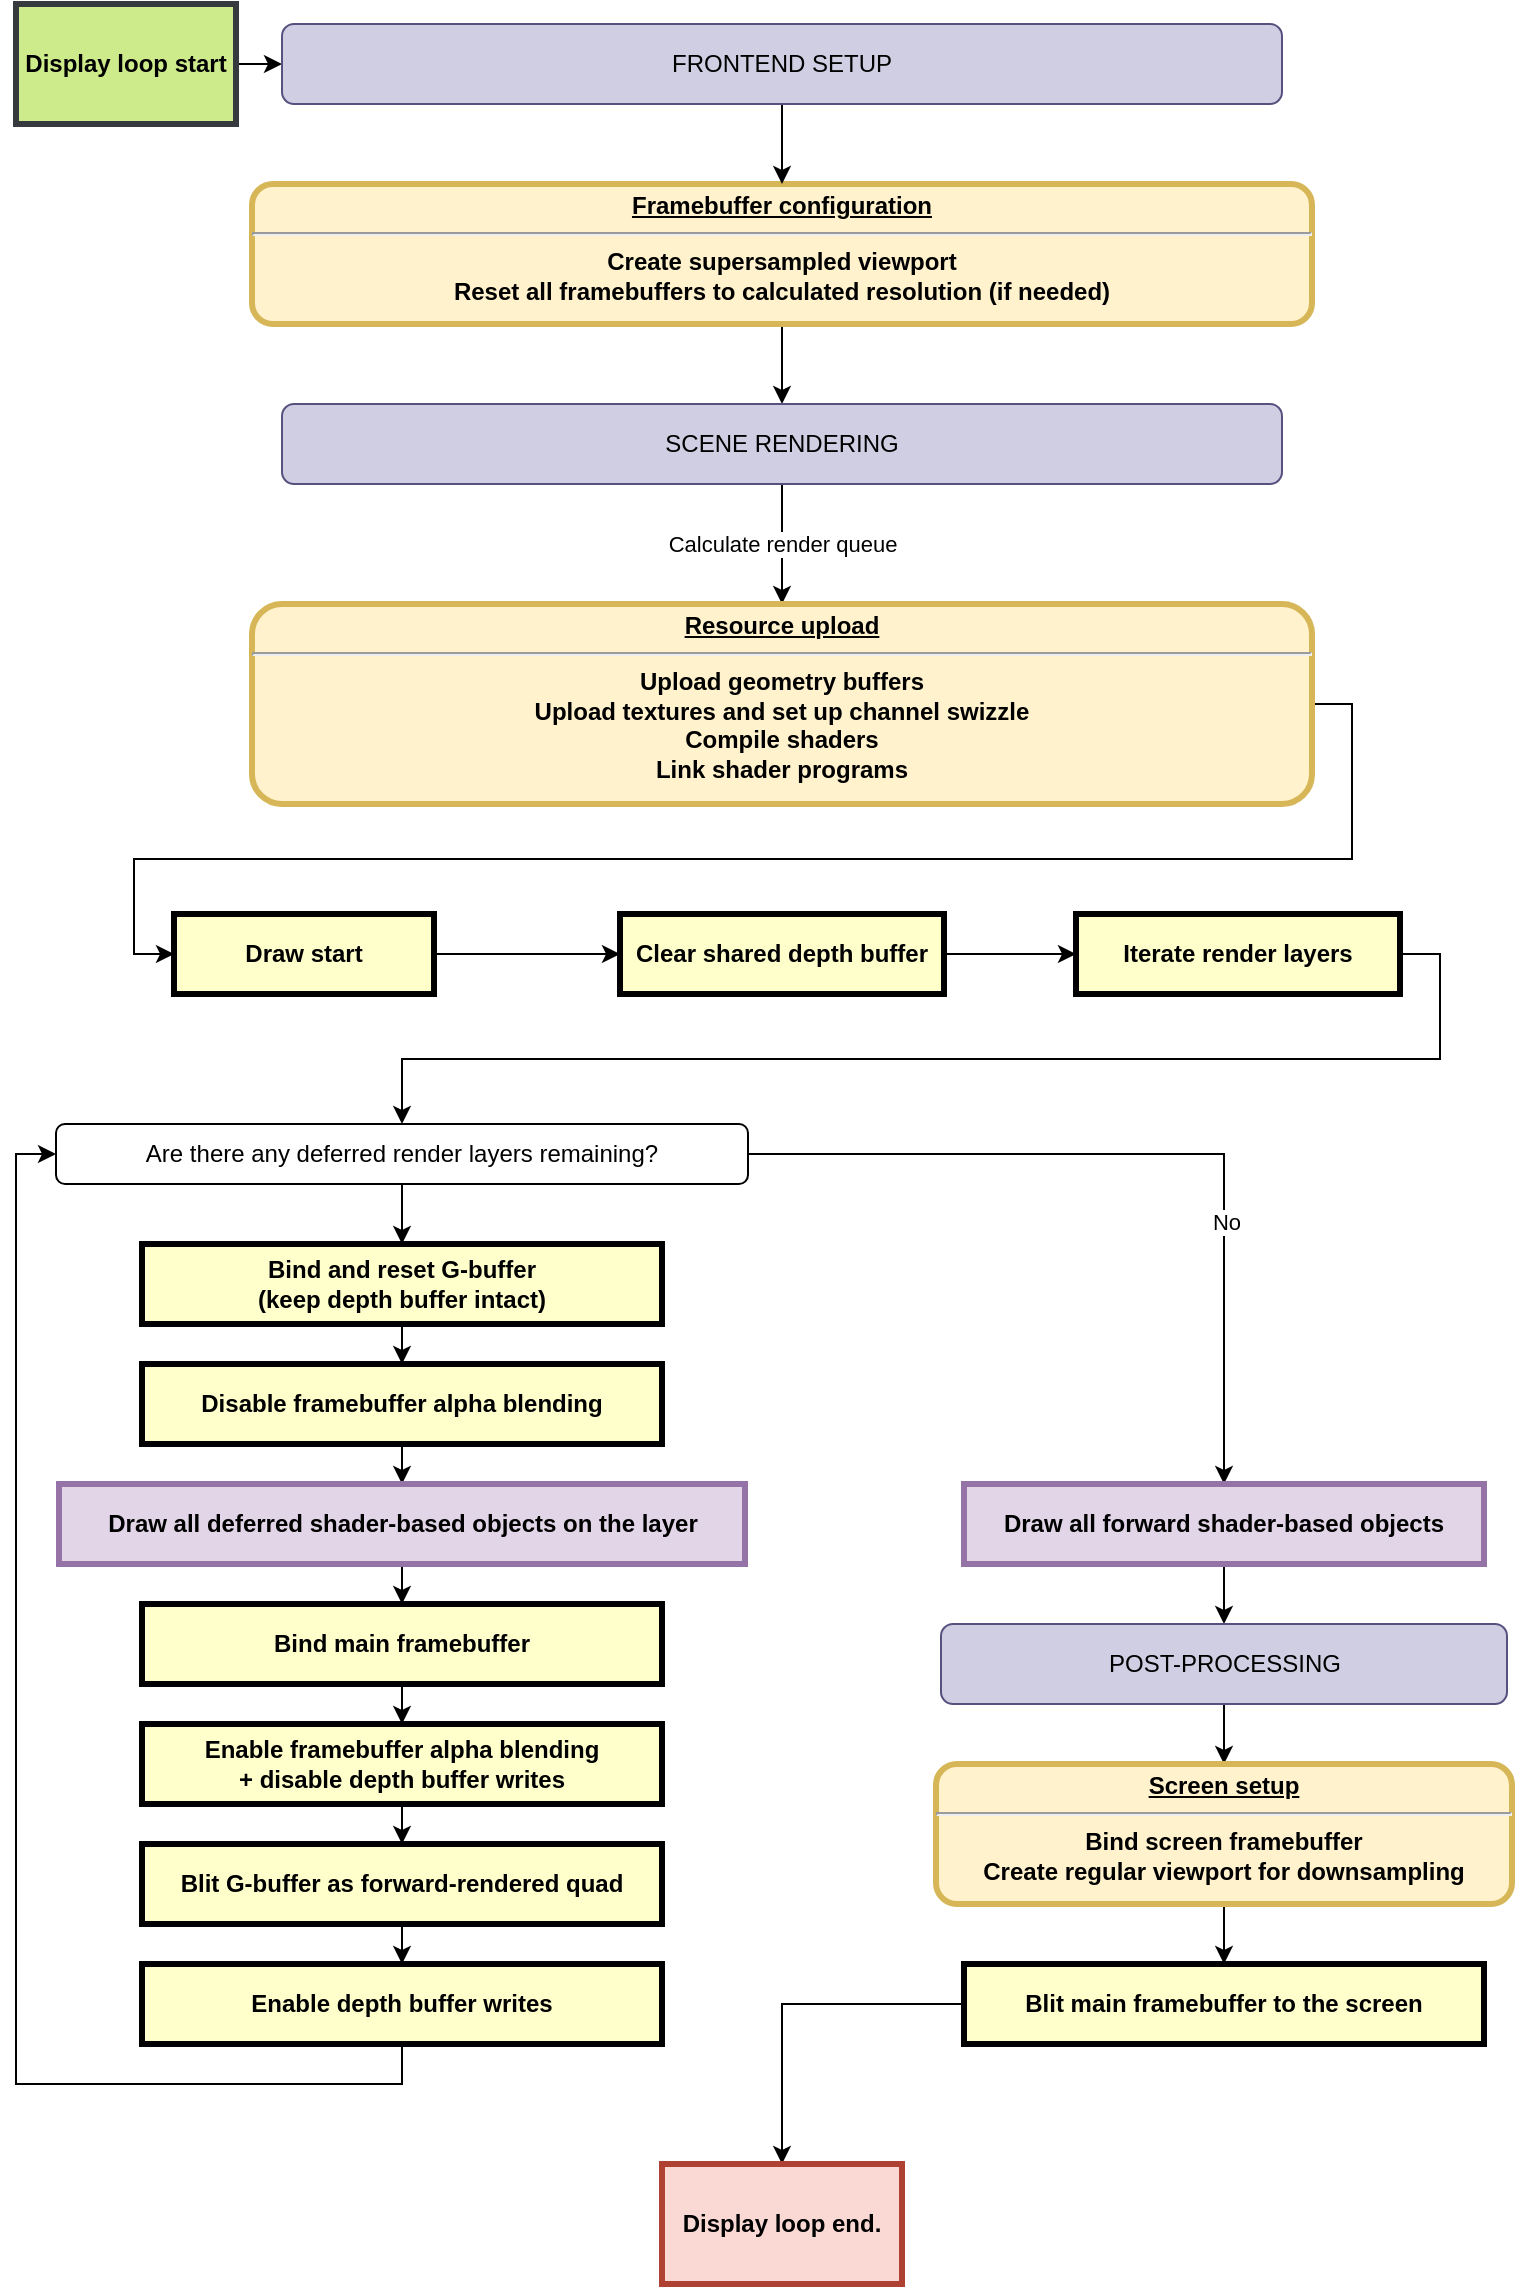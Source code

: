 <mxfile version="16.6.6" type="github">
  <diagram name="Page-1" id="c7558073-3199-34d8-9f00-42111426c3f3">
    <mxGraphModel dx="1422" dy="780" grid="1" gridSize="10" guides="1" tooltips="1" connect="1" arrows="1" fold="1" page="1" pageScale="1" pageWidth="826" pageHeight="1169" background="none" math="0" shadow="0">
      <root>
        <mxCell id="0" />
        <mxCell id="1" parent="0" />
        <mxCell id="C9hYvCVV3uAxWGgse5YC-166" style="edgeStyle=orthogonalEdgeStyle;rounded=0;orthogonalLoop=1;jettySize=auto;html=1;exitX=1;exitY=0.5;exitDx=0;exitDy=0;entryX=0;entryY=0.5;entryDx=0;entryDy=0;" edge="1" parent="1" source="14" target="C9hYvCVV3uAxWGgse5YC-103">
          <mxGeometry relative="1" as="geometry" />
        </mxCell>
        <mxCell id="14" value="Display loop start" style="whiteSpace=wrap;align=center;verticalAlign=middle;fontStyle=1;strokeWidth=3;fillColor=#cdeb8b;strokeColor=#36393d;" parent="1" vertex="1">
          <mxGeometry x="30" y="20" width="110" height="60" as="geometry" />
        </mxCell>
        <mxCell id="C9hYvCVV3uAxWGgse5YC-167" style="edgeStyle=orthogonalEdgeStyle;rounded=0;orthogonalLoop=1;jettySize=auto;html=1;exitX=0.5;exitY=1;exitDx=0;exitDy=0;entryX=0.5;entryY=0;entryDx=0;entryDy=0;" edge="1" parent="1" source="C9hYvCVV3uAxWGgse5YC-100" target="C9hYvCVV3uAxWGgse5YC-104">
          <mxGeometry relative="1" as="geometry" />
        </mxCell>
        <mxCell id="C9hYvCVV3uAxWGgse5YC-100" value="&lt;p style=&quot;margin: 0px ; margin-top: 4px ; text-align: center ; text-decoration: underline&quot;&gt;&lt;strong&gt;Framebuffer configuration&lt;br&gt;&lt;/strong&gt;&lt;/p&gt;&lt;hr&gt;&lt;div&gt;Create supersampled viewport&lt;/div&gt;&lt;div&gt;Reset all framebuffers to calculated resolution (if needed)&lt;br&gt;&lt;/div&gt;" style="verticalAlign=middle;align=center;overflow=fill;fontSize=12;fontFamily=Helvetica;html=1;rounded=1;fontStyle=1;strokeWidth=3;fillColor=#fff2cc;strokeColor=#d6b656;" vertex="1" parent="1">
          <mxGeometry x="148" y="110" width="530" height="70" as="geometry" />
        </mxCell>
        <mxCell id="C9hYvCVV3uAxWGgse5YC-168" style="edgeStyle=orthogonalEdgeStyle;rounded=0;orthogonalLoop=1;jettySize=auto;html=1;exitX=0.5;exitY=1;exitDx=0;exitDy=0;entryX=0.5;entryY=0;entryDx=0;entryDy=0;" edge="1" parent="1" source="C9hYvCVV3uAxWGgse5YC-103" target="C9hYvCVV3uAxWGgse5YC-100">
          <mxGeometry relative="1" as="geometry" />
        </mxCell>
        <mxCell id="C9hYvCVV3uAxWGgse5YC-103" value="FRONTEND SETUP" style="rounded=1;whiteSpace=wrap;html=1;fillColor=#d0cee2;strokeColor=#56517e;" vertex="1" parent="1">
          <mxGeometry x="163" y="30" width="500" height="40" as="geometry" />
        </mxCell>
        <mxCell id="C9hYvCVV3uAxWGgse5YC-160" value="&lt;div&gt;Calculate render queue&lt;/div&gt;" style="edgeStyle=orthogonalEdgeStyle;rounded=0;orthogonalLoop=1;jettySize=auto;html=1;exitX=0.5;exitY=1;exitDx=0;exitDy=0;entryX=0.5;entryY=0;entryDx=0;entryDy=0;" edge="1" parent="1" source="C9hYvCVV3uAxWGgse5YC-104" target="C9hYvCVV3uAxWGgse5YC-113">
          <mxGeometry relative="1" as="geometry" />
        </mxCell>
        <mxCell id="C9hYvCVV3uAxWGgse5YC-104" value="SCENE RENDERING" style="rounded=1;whiteSpace=wrap;html=1;fillColor=#d0cee2;strokeColor=#56517e;" vertex="1" parent="1">
          <mxGeometry x="163" y="220" width="500" height="40" as="geometry" />
        </mxCell>
        <mxCell id="C9hYvCVV3uAxWGgse5YC-153" value="" style="edgeStyle=orthogonalEdgeStyle;rounded=0;orthogonalLoop=1;jettySize=auto;html=1;entryX=0;entryY=0.5;entryDx=0;entryDy=0;" edge="1" parent="1" source="C9hYvCVV3uAxWGgse5YC-110" target="C9hYvCVV3uAxWGgse5YC-151">
          <mxGeometry relative="1" as="geometry">
            <mxPoint x="315" y="495" as="targetPoint" />
          </mxGeometry>
        </mxCell>
        <mxCell id="C9hYvCVV3uAxWGgse5YC-110" value="Draw start" style="whiteSpace=wrap;align=center;verticalAlign=middle;fontStyle=1;strokeWidth=3;fillColor=#FFFFCC" vertex="1" parent="1">
          <mxGeometry x="109" y="475" width="130" height="40" as="geometry" />
        </mxCell>
        <mxCell id="C9hYvCVV3uAxWGgse5YC-116" style="edgeStyle=orthogonalEdgeStyle;rounded=0;orthogonalLoop=1;jettySize=auto;html=1;exitX=1;exitY=0.5;exitDx=0;exitDy=0;entryX=0;entryY=0.5;entryDx=0;entryDy=0;" edge="1" parent="1" source="C9hYvCVV3uAxWGgse5YC-113" target="C9hYvCVV3uAxWGgse5YC-110">
          <mxGeometry relative="1" as="geometry" />
        </mxCell>
        <mxCell id="C9hYvCVV3uAxWGgse5YC-113" value="&lt;p style=&quot;margin: 0px ; margin-top: 4px ; text-align: center ; text-decoration: underline&quot;&gt;&lt;strong&gt;Resource upload&lt;/strong&gt;&lt;/p&gt;&lt;hr&gt;&lt;div&gt;Upload geometry buffers&lt;/div&gt;&lt;div&gt;Upload textures and set up channel swizzle&lt;/div&gt;&lt;div&gt;Compile shaders&lt;/div&gt;&lt;div&gt;Link shader programs&lt;br&gt;&lt;/div&gt;" style="verticalAlign=middle;align=center;overflow=fill;fontSize=12;fontFamily=Helvetica;html=1;rounded=1;fontStyle=1;strokeWidth=3;fillColor=#fff2cc;strokeColor=#d6b656;" vertex="1" parent="1">
          <mxGeometry x="148" y="320" width="530" height="100" as="geometry" />
        </mxCell>
        <mxCell id="C9hYvCVV3uAxWGgse5YC-123" style="edgeStyle=orthogonalEdgeStyle;rounded=0;orthogonalLoop=1;jettySize=auto;html=1;exitX=1;exitY=0.5;exitDx=0;exitDy=0;entryX=0.5;entryY=0;entryDx=0;entryDy=0;" edge="1" parent="1" source="C9hYvCVV3uAxWGgse5YC-119" target="C9hYvCVV3uAxWGgse5YC-122">
          <mxGeometry relative="1" as="geometry" />
        </mxCell>
        <mxCell id="C9hYvCVV3uAxWGgse5YC-119" value="Iterate render layers" style="whiteSpace=wrap;align=center;verticalAlign=middle;fontStyle=1;strokeWidth=3;fillColor=#FFFFCC" vertex="1" parent="1">
          <mxGeometry x="560" y="475" width="162" height="40" as="geometry" />
        </mxCell>
        <mxCell id="C9hYvCVV3uAxWGgse5YC-128" style="edgeStyle=orthogonalEdgeStyle;rounded=0;orthogonalLoop=1;jettySize=auto;html=1;exitX=0.5;exitY=1;exitDx=0;exitDy=0;entryX=0.5;entryY=0;entryDx=0;entryDy=0;" edge="1" parent="1" source="C9hYvCVV3uAxWGgse5YC-122" target="C9hYvCVV3uAxWGgse5YC-127">
          <mxGeometry relative="1" as="geometry" />
        </mxCell>
        <mxCell id="C9hYvCVV3uAxWGgse5YC-164" style="edgeStyle=orthogonalEdgeStyle;rounded=0;orthogonalLoop=1;jettySize=auto;html=1;exitX=1;exitY=0.5;exitDx=0;exitDy=0;entryX=0.5;entryY=0;entryDx=0;entryDy=0;" edge="1" parent="1" source="C9hYvCVV3uAxWGgse5YC-122" target="C9hYvCVV3uAxWGgse5YC-124">
          <mxGeometry relative="1" as="geometry" />
        </mxCell>
        <mxCell id="C9hYvCVV3uAxWGgse5YC-165" value="&lt;div&gt;No&lt;/div&gt;" style="edgeLabel;html=1;align=center;verticalAlign=middle;resizable=0;points=[];" vertex="1" connectable="0" parent="C9hYvCVV3uAxWGgse5YC-164">
          <mxGeometry x="0.35" y="1" relative="1" as="geometry">
            <mxPoint as="offset" />
          </mxGeometry>
        </mxCell>
        <mxCell id="C9hYvCVV3uAxWGgse5YC-122" value="Are there any deferred render layers remaining?" style="rounded=1;whiteSpace=wrap;html=1;" vertex="1" parent="1">
          <mxGeometry x="50" y="580" width="346" height="30" as="geometry" />
        </mxCell>
        <mxCell id="C9hYvCVV3uAxWGgse5YC-162" style="edgeStyle=orthogonalEdgeStyle;rounded=0;orthogonalLoop=1;jettySize=auto;html=1;exitX=0.5;exitY=1;exitDx=0;exitDy=0;entryX=0.5;entryY=0;entryDx=0;entryDy=0;" edge="1" parent="1" source="C9hYvCVV3uAxWGgse5YC-124" target="C9hYvCVV3uAxWGgse5YC-145">
          <mxGeometry relative="1" as="geometry" />
        </mxCell>
        <mxCell id="C9hYvCVV3uAxWGgse5YC-124" value="Draw all forward shader-based objects" style="whiteSpace=wrap;align=center;verticalAlign=middle;fontStyle=1;strokeWidth=3;fillColor=#e1d5e7;strokeColor=#9673a6;" vertex="1" parent="1">
          <mxGeometry x="504" y="760" width="260" height="40" as="geometry" />
        </mxCell>
        <mxCell id="C9hYvCVV3uAxWGgse5YC-130" style="edgeStyle=orthogonalEdgeStyle;rounded=0;orthogonalLoop=1;jettySize=auto;html=1;exitX=0.5;exitY=1;exitDx=0;exitDy=0;entryX=0.5;entryY=0;entryDx=0;entryDy=0;" edge="1" parent="1" source="C9hYvCVV3uAxWGgse5YC-127" target="C9hYvCVV3uAxWGgse5YC-129">
          <mxGeometry relative="1" as="geometry" />
        </mxCell>
        <mxCell id="C9hYvCVV3uAxWGgse5YC-127" value="Bind and reset G-buffer&#xa;(keep depth buffer intact)" style="whiteSpace=wrap;align=center;verticalAlign=middle;fontStyle=1;strokeWidth=3;fillColor=#FFFFCC" vertex="1" parent="1">
          <mxGeometry x="93" y="640" width="260" height="40" as="geometry" />
        </mxCell>
        <mxCell id="C9hYvCVV3uAxWGgse5YC-133" style="edgeStyle=orthogonalEdgeStyle;rounded=0;orthogonalLoop=1;jettySize=auto;html=1;exitX=0.5;exitY=1;exitDx=0;exitDy=0;entryX=0.5;entryY=0;entryDx=0;entryDy=0;" edge="1" parent="1" source="C9hYvCVV3uAxWGgse5YC-129" target="C9hYvCVV3uAxWGgse5YC-131">
          <mxGeometry relative="1" as="geometry" />
        </mxCell>
        <mxCell id="C9hYvCVV3uAxWGgse5YC-129" value="Disable framebuffer alpha blending" style="whiteSpace=wrap;align=center;verticalAlign=middle;fontStyle=1;strokeWidth=3;fillColor=#FFFFCC" vertex="1" parent="1">
          <mxGeometry x="93" y="700" width="260" height="40" as="geometry" />
        </mxCell>
        <mxCell id="C9hYvCVV3uAxWGgse5YC-136" style="edgeStyle=orthogonalEdgeStyle;rounded=0;orthogonalLoop=1;jettySize=auto;html=1;exitX=0.5;exitY=1;exitDx=0;exitDy=0;entryX=0.5;entryY=0;entryDx=0;entryDy=0;" edge="1" parent="1" source="C9hYvCVV3uAxWGgse5YC-131" target="C9hYvCVV3uAxWGgse5YC-135">
          <mxGeometry relative="1" as="geometry" />
        </mxCell>
        <mxCell id="C9hYvCVV3uAxWGgse5YC-131" value="Draw all deferred shader-based objects on the layer" style="whiteSpace=wrap;align=center;verticalAlign=middle;fontStyle=1;strokeWidth=3;fillColor=#e1d5e7;strokeColor=#9673a6;" vertex="1" parent="1">
          <mxGeometry x="51.5" y="760" width="343" height="40" as="geometry" />
        </mxCell>
        <mxCell id="C9hYvCVV3uAxWGgse5YC-138" style="edgeStyle=orthogonalEdgeStyle;rounded=0;orthogonalLoop=1;jettySize=auto;html=1;exitX=0.5;exitY=1;exitDx=0;exitDy=0;entryX=0.5;entryY=0;entryDx=0;entryDy=0;" edge="1" parent="1" source="C9hYvCVV3uAxWGgse5YC-135" target="C9hYvCVV3uAxWGgse5YC-137">
          <mxGeometry relative="1" as="geometry" />
        </mxCell>
        <mxCell id="C9hYvCVV3uAxWGgse5YC-135" value="Bind main framebuffer" style="whiteSpace=wrap;align=center;verticalAlign=middle;fontStyle=1;strokeWidth=3;fillColor=#FFFFCC" vertex="1" parent="1">
          <mxGeometry x="93" y="820" width="260" height="40" as="geometry" />
        </mxCell>
        <mxCell id="C9hYvCVV3uAxWGgse5YC-140" style="edgeStyle=orthogonalEdgeStyle;rounded=0;orthogonalLoop=1;jettySize=auto;html=1;exitX=0.5;exitY=1;exitDx=0;exitDy=0;entryX=0.5;entryY=0;entryDx=0;entryDy=0;" edge="1" parent="1" source="C9hYvCVV3uAxWGgse5YC-137" target="C9hYvCVV3uAxWGgse5YC-139">
          <mxGeometry relative="1" as="geometry" />
        </mxCell>
        <mxCell id="C9hYvCVV3uAxWGgse5YC-137" value="Enable framebuffer alpha blending&#xa;+ disable depth buffer writes" style="whiteSpace=wrap;align=center;verticalAlign=middle;fontStyle=1;strokeWidth=3;fillColor=#FFFFCC" vertex="1" parent="1">
          <mxGeometry x="93" y="880" width="260" height="40" as="geometry" />
        </mxCell>
        <mxCell id="C9hYvCVV3uAxWGgse5YC-143" style="edgeStyle=orthogonalEdgeStyle;rounded=0;orthogonalLoop=1;jettySize=auto;html=1;exitX=0.5;exitY=1;exitDx=0;exitDy=0;entryX=0.5;entryY=0;entryDx=0;entryDy=0;" edge="1" parent="1" source="C9hYvCVV3uAxWGgse5YC-139" target="C9hYvCVV3uAxWGgse5YC-142">
          <mxGeometry relative="1" as="geometry" />
        </mxCell>
        <mxCell id="C9hYvCVV3uAxWGgse5YC-139" value="Blit G-buffer as forward-rendered quad" style="whiteSpace=wrap;align=center;verticalAlign=middle;fontStyle=1;strokeWidth=3;fillColor=#FFFFCC" vertex="1" parent="1">
          <mxGeometry x="93" y="940" width="260" height="40" as="geometry" />
        </mxCell>
        <mxCell id="C9hYvCVV3uAxWGgse5YC-144" style="edgeStyle=orthogonalEdgeStyle;rounded=0;orthogonalLoop=1;jettySize=auto;html=1;exitX=0.5;exitY=1;exitDx=0;exitDy=0;entryX=0;entryY=0.5;entryDx=0;entryDy=0;" edge="1" parent="1" source="C9hYvCVV3uAxWGgse5YC-142" target="C9hYvCVV3uAxWGgse5YC-122">
          <mxGeometry relative="1" as="geometry" />
        </mxCell>
        <mxCell id="C9hYvCVV3uAxWGgse5YC-142" value="Enable depth buffer writes" style="whiteSpace=wrap;align=center;verticalAlign=middle;fontStyle=1;strokeWidth=3;fillColor=#FFFFCC" vertex="1" parent="1">
          <mxGeometry x="93" y="1000" width="260" height="40" as="geometry" />
        </mxCell>
        <mxCell id="C9hYvCVV3uAxWGgse5YC-163" style="edgeStyle=orthogonalEdgeStyle;rounded=0;orthogonalLoop=1;jettySize=auto;html=1;exitX=0.5;exitY=1;exitDx=0;exitDy=0;entryX=0.5;entryY=0;entryDx=0;entryDy=0;" edge="1" parent="1" source="C9hYvCVV3uAxWGgse5YC-145" target="C9hYvCVV3uAxWGgse5YC-155">
          <mxGeometry relative="1" as="geometry" />
        </mxCell>
        <mxCell id="C9hYvCVV3uAxWGgse5YC-145" value="POST-PROCESSING" style="rounded=1;whiteSpace=wrap;html=1;fillColor=#d0cee2;strokeColor=#56517e;" vertex="1" parent="1">
          <mxGeometry x="492.5" y="830" width="283" height="40" as="geometry" />
        </mxCell>
        <mxCell id="C9hYvCVV3uAxWGgse5YC-154" style="edgeStyle=orthogonalEdgeStyle;rounded=0;orthogonalLoop=1;jettySize=auto;html=1;exitX=1;exitY=0.5;exitDx=0;exitDy=0;entryX=0;entryY=0.5;entryDx=0;entryDy=0;" edge="1" parent="1" source="C9hYvCVV3uAxWGgse5YC-151" target="C9hYvCVV3uAxWGgse5YC-119">
          <mxGeometry relative="1" as="geometry">
            <mxPoint x="570" y="495" as="targetPoint" />
          </mxGeometry>
        </mxCell>
        <mxCell id="C9hYvCVV3uAxWGgse5YC-151" value="Clear shared depth buffer" style="whiteSpace=wrap;align=center;verticalAlign=middle;fontStyle=1;strokeWidth=3;fillColor=#FFFFCC" vertex="1" parent="1">
          <mxGeometry x="332" y="475" width="162" height="40" as="geometry" />
        </mxCell>
        <mxCell id="C9hYvCVV3uAxWGgse5YC-157" style="edgeStyle=orthogonalEdgeStyle;rounded=0;orthogonalLoop=1;jettySize=auto;html=1;exitX=0.5;exitY=1;exitDx=0;exitDy=0;entryX=0.5;entryY=0;entryDx=0;entryDy=0;" edge="1" parent="1" source="C9hYvCVV3uAxWGgse5YC-155" target="C9hYvCVV3uAxWGgse5YC-156">
          <mxGeometry relative="1" as="geometry" />
        </mxCell>
        <mxCell id="C9hYvCVV3uAxWGgse5YC-155" value="&lt;p style=&quot;margin: 0px ; margin-top: 4px ; text-align: center ; text-decoration: underline&quot;&gt;Screen setup&lt;br&gt;&lt;/p&gt;&lt;hr&gt;&lt;div&gt;Bind screen framebuffer&lt;/div&gt;&lt;div&gt;Create regular viewport for downsampling&lt;br&gt;&lt;/div&gt;" style="verticalAlign=middle;align=center;overflow=fill;fontSize=12;fontFamily=Helvetica;html=1;rounded=1;fontStyle=1;strokeWidth=3;fillColor=#fff2cc;strokeColor=#d6b656;" vertex="1" parent="1">
          <mxGeometry x="490" y="900" width="288" height="70" as="geometry" />
        </mxCell>
        <mxCell id="C9hYvCVV3uAxWGgse5YC-159" value="" style="edgeStyle=orthogonalEdgeStyle;rounded=0;orthogonalLoop=1;jettySize=auto;html=1;" edge="1" parent="1" source="C9hYvCVV3uAxWGgse5YC-156" target="C9hYvCVV3uAxWGgse5YC-158">
          <mxGeometry relative="1" as="geometry" />
        </mxCell>
        <mxCell id="C9hYvCVV3uAxWGgse5YC-156" value="Blit main framebuffer to the screen" style="whiteSpace=wrap;align=center;verticalAlign=middle;fontStyle=1;strokeWidth=3;fillColor=#FFFFCC" vertex="1" parent="1">
          <mxGeometry x="504" y="1000" width="260" height="40" as="geometry" />
        </mxCell>
        <mxCell id="C9hYvCVV3uAxWGgse5YC-158" value="Display loop end." style="whiteSpace=wrap;html=1;fillColor=#fad9d5;fontStyle=1;strokeWidth=3;strokeColor=#ae4132;" vertex="1" parent="1">
          <mxGeometry x="353" y="1100" width="120" height="60" as="geometry" />
        </mxCell>
      </root>
    </mxGraphModel>
  </diagram>
</mxfile>
